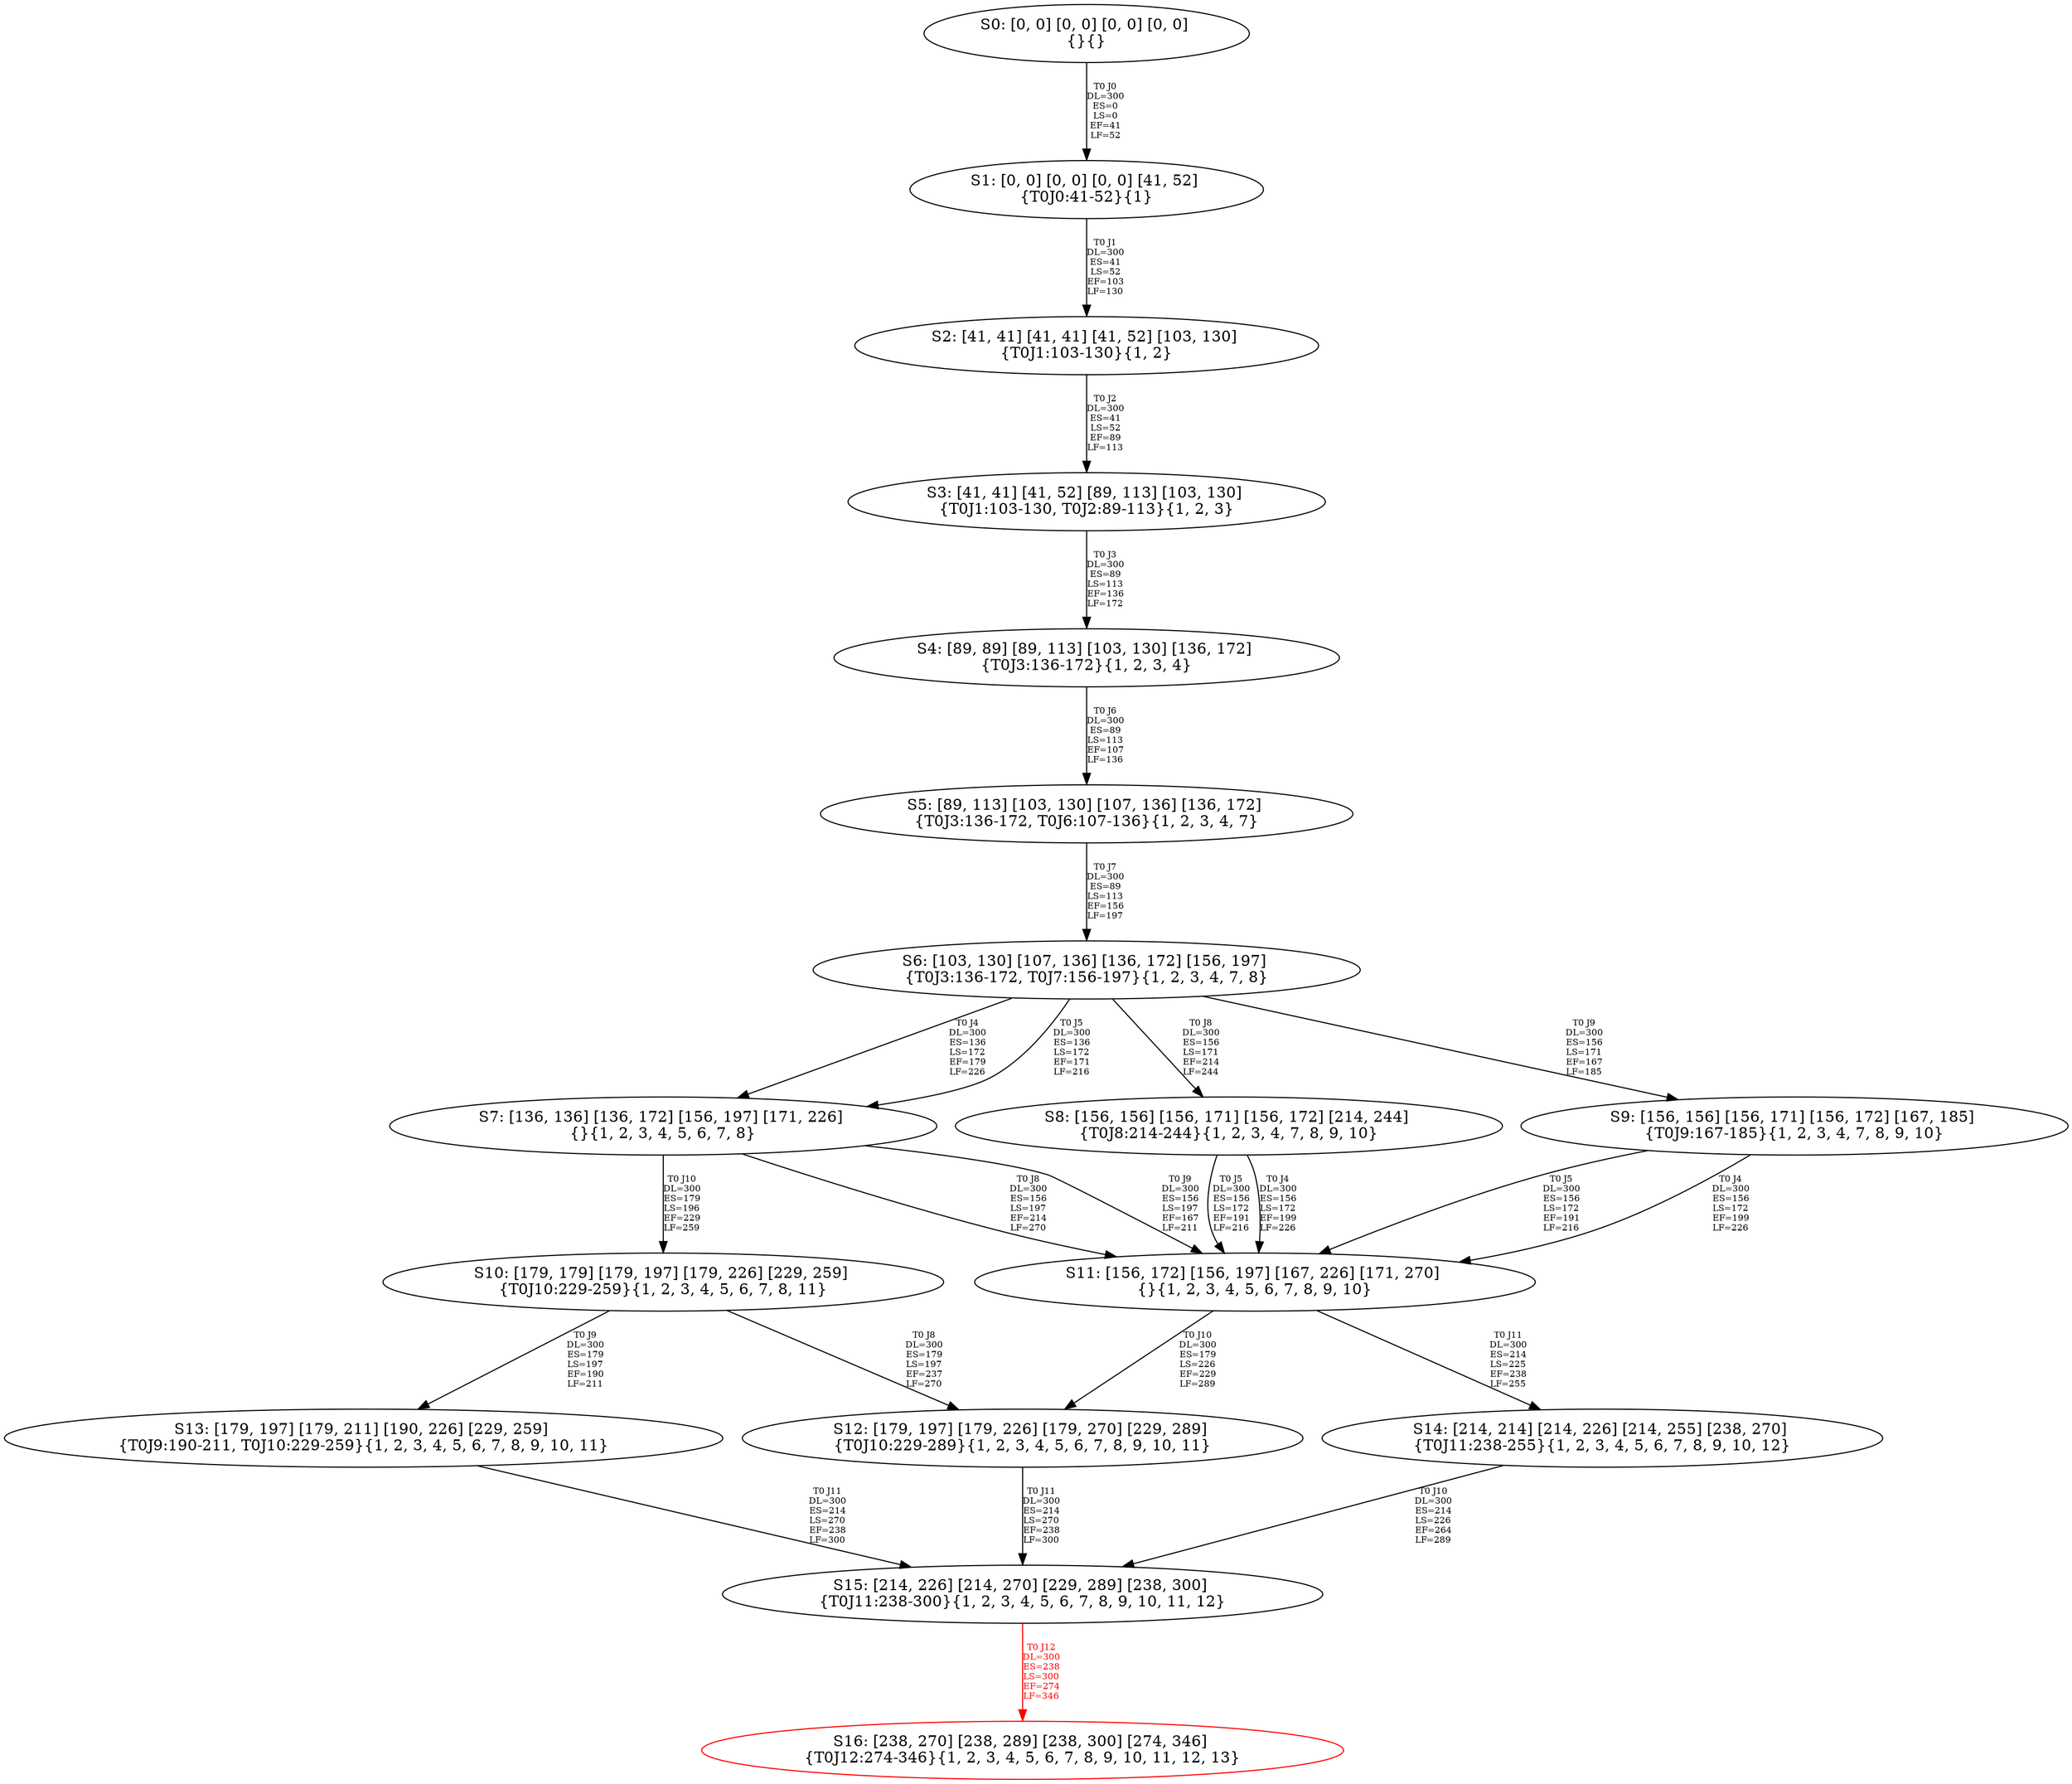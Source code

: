 digraph {
	S0[label="S0: [0, 0] [0, 0] [0, 0] [0, 0] \n{}{}"];
	S1[label="S1: [0, 0] [0, 0] [0, 0] [41, 52] \n{T0J0:41-52}{1}"];
	S2[label="S2: [41, 41] [41, 41] [41, 52] [103, 130] \n{T0J1:103-130}{1, 2}"];
	S3[label="S3: [41, 41] [41, 52] [89, 113] [103, 130] \n{T0J1:103-130, T0J2:89-113}{1, 2, 3}"];
	S4[label="S4: [89, 89] [89, 113] [103, 130] [136, 172] \n{T0J3:136-172}{1, 2, 3, 4}"];
	S5[label="S5: [89, 113] [103, 130] [107, 136] [136, 172] \n{T0J3:136-172, T0J6:107-136}{1, 2, 3, 4, 7}"];
	S6[label="S6: [103, 130] [107, 136] [136, 172] [156, 197] \n{T0J3:136-172, T0J7:156-197}{1, 2, 3, 4, 7, 8}"];
	S7[label="S7: [136, 136] [136, 172] [156, 197] [171, 226] \n{}{1, 2, 3, 4, 5, 6, 7, 8}"];
	S8[label="S8: [156, 156] [156, 171] [156, 172] [214, 244] \n{T0J8:214-244}{1, 2, 3, 4, 7, 8, 9, 10}"];
	S9[label="S9: [156, 156] [156, 171] [156, 172] [167, 185] \n{T0J9:167-185}{1, 2, 3, 4, 7, 8, 9, 10}"];
	S10[label="S10: [179, 179] [179, 197] [179, 226] [229, 259] \n{T0J10:229-259}{1, 2, 3, 4, 5, 6, 7, 8, 11}"];
	S11[label="S11: [156, 172] [156, 197] [167, 226] [171, 270] \n{}{1, 2, 3, 4, 5, 6, 7, 8, 9, 10}"];
	S12[label="S12: [179, 197] [179, 226] [179, 270] [229, 289] \n{T0J10:229-289}{1, 2, 3, 4, 5, 6, 7, 8, 9, 10, 11}"];
	S13[label="S13: [179, 197] [179, 211] [190, 226] [229, 259] \n{T0J9:190-211, T0J10:229-259}{1, 2, 3, 4, 5, 6, 7, 8, 9, 10, 11}"];
	S14[label="S14: [214, 214] [214, 226] [214, 255] [238, 270] \n{T0J11:238-255}{1, 2, 3, 4, 5, 6, 7, 8, 9, 10, 12}"];
	S15[label="S15: [214, 226] [214, 270] [229, 289] [238, 300] \n{T0J11:238-300}{1, 2, 3, 4, 5, 6, 7, 8, 9, 10, 11, 12}"];
	S16[label="S16: [238, 270] [238, 289] [238, 300] [274, 346] \n{T0J12:274-346}{1, 2, 3, 4, 5, 6, 7, 8, 9, 10, 11, 12, 13}"];
	S0 -> S1[label="T0 J0\nDL=300\nES=0\nLS=0\nEF=41\nLF=52",fontsize=8];
	S1 -> S2[label="T0 J1\nDL=300\nES=41\nLS=52\nEF=103\nLF=130",fontsize=8];
	S2 -> S3[label="T0 J2\nDL=300\nES=41\nLS=52\nEF=89\nLF=113",fontsize=8];
	S3 -> S4[label="T0 J3\nDL=300\nES=89\nLS=113\nEF=136\nLF=172",fontsize=8];
	S4 -> S5[label="T0 J6\nDL=300\nES=89\nLS=113\nEF=107\nLF=136",fontsize=8];
	S5 -> S6[label="T0 J7\nDL=300\nES=89\nLS=113\nEF=156\nLF=197",fontsize=8];
	S6 -> S7[label="T0 J4\nDL=300\nES=136\nLS=172\nEF=179\nLF=226",fontsize=8];
	S6 -> S7[label="T0 J5\nDL=300\nES=136\nLS=172\nEF=171\nLF=216",fontsize=8];
	S6 -> S8[label="T0 J8\nDL=300\nES=156\nLS=171\nEF=214\nLF=244",fontsize=8];
	S6 -> S9[label="T0 J9\nDL=300\nES=156\nLS=171\nEF=167\nLF=185",fontsize=8];
	S7 -> S11[label="T0 J8\nDL=300\nES=156\nLS=197\nEF=214\nLF=270",fontsize=8];
	S7 -> S11[label="T0 J9\nDL=300\nES=156\nLS=197\nEF=167\nLF=211",fontsize=8];
	S7 -> S10[label="T0 J10\nDL=300\nES=179\nLS=196\nEF=229\nLF=259",fontsize=8];
	S8 -> S11[label="T0 J4\nDL=300\nES=156\nLS=172\nEF=199\nLF=226",fontsize=8];
	S8 -> S11[label="T0 J5\nDL=300\nES=156\nLS=172\nEF=191\nLF=216",fontsize=8];
	S9 -> S11[label="T0 J4\nDL=300\nES=156\nLS=172\nEF=199\nLF=226",fontsize=8];
	S9 -> S11[label="T0 J5\nDL=300\nES=156\nLS=172\nEF=191\nLF=216",fontsize=8];
	S10 -> S12[label="T0 J8\nDL=300\nES=179\nLS=197\nEF=237\nLF=270",fontsize=8];
	S10 -> S13[label="T0 J9\nDL=300\nES=179\nLS=197\nEF=190\nLF=211",fontsize=8];
	S11 -> S12[label="T0 J10\nDL=300\nES=179\nLS=226\nEF=229\nLF=289",fontsize=8];
	S11 -> S14[label="T0 J11\nDL=300\nES=214\nLS=225\nEF=238\nLF=255",fontsize=8];
	S12 -> S15[label="T0 J11\nDL=300\nES=214\nLS=270\nEF=238\nLF=300",fontsize=8];
	S13 -> S15[label="T0 J11\nDL=300\nES=214\nLS=270\nEF=238\nLF=300",fontsize=8];
	S14 -> S15[label="T0 J10\nDL=300\nES=214\nLS=226\nEF=264\nLF=289",fontsize=8];
	S15 -> S16[label="T0 J12\nDL=300\nES=238\nLS=300\nEF=274\nLF=346",color=Red,fontcolor=Red,fontsize=8];
S16[color=Red];
}
